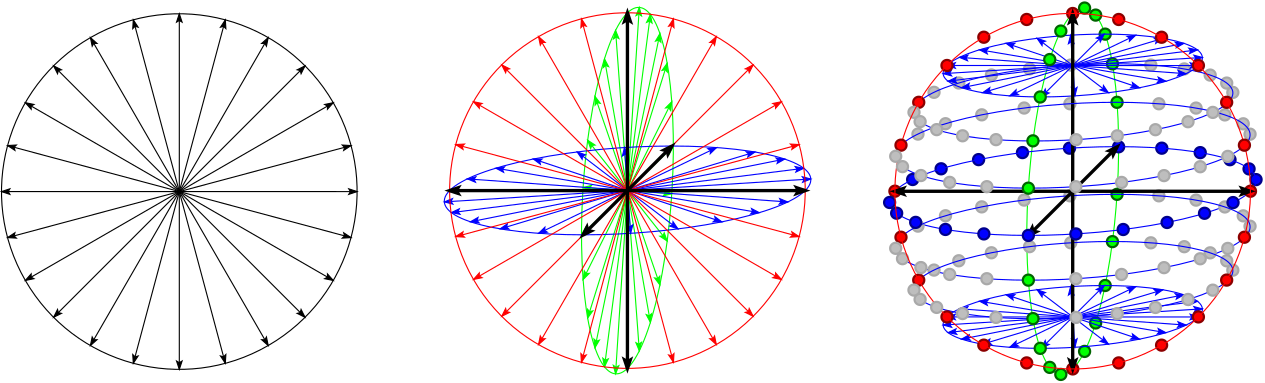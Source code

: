 <?xml version="1.0"?>
<!DOCTYPE ipe SYSTEM "ipe.dtd">
<ipe version="70107" creator="Ipe 7.1.7">
<info created="D:20151019154813" modified="D:20160115150515"/>
<ipestyle name="basic">
<symbol name="arrow/arc(spx)">
<path stroke="sym-stroke" fill="sym-stroke" pen="sym-pen">
0 0 m
-1 0.333 l
-1 -0.333 l
h
</path>
</symbol>
<symbol name="arrow/farc(spx)">
<path stroke="sym-stroke" fill="white" pen="sym-pen">
0 0 m
-1 0.333 l
-1 -0.333 l
h
</path>
</symbol>
<symbol name="arrow/ptarc(spx)">
<path stroke="sym-stroke" fill="sym-stroke" pen="sym-pen">
0 0 m
-1 0.333 l
-0.8 0 l
-1 -0.333 l
h
</path>
</symbol>
<symbol name="arrow/fptarc(spx)">
<path stroke="sym-stroke" fill="white" pen="sym-pen">
0 0 m
-1 0.333 l
-0.8 0 l
-1 -0.333 l
h
</path>
</symbol>
<symbol name="mark/circle(sx)" transformations="translations">
<path fill="sym-stroke">
0.6 0 0 0.6 0 0 e
0.4 0 0 0.4 0 0 e
</path>
</symbol>
<symbol name="mark/disk(sx)" transformations="translations">
<path fill="sym-stroke">
0.6 0 0 0.6 0 0 e
</path>
</symbol>
<symbol name="mark/fdisk(sfx)" transformations="translations">
<group>
<path fill="sym-fill">
0.5 0 0 0.5 0 0 e
</path>
<path fill="sym-stroke" fillrule="eofill">
0.6 0 0 0.6 0 0 e
0.4 0 0 0.4 0 0 e
</path>
</group>
</symbol>
<symbol name="mark/box(sx)" transformations="translations">
<path fill="sym-stroke" fillrule="eofill">
-0.6 -0.6 m
0.6 -0.6 l
0.6 0.6 l
-0.6 0.6 l
h
-0.4 -0.4 m
0.4 -0.4 l
0.4 0.4 l
-0.4 0.4 l
h
</path>
</symbol>
<symbol name="mark/square(sx)" transformations="translations">
<path fill="sym-stroke">
-0.6 -0.6 m
0.6 -0.6 l
0.6 0.6 l
-0.6 0.6 l
h
</path>
</symbol>
<symbol name="mark/fsquare(sfx)" transformations="translations">
<group>
<path fill="sym-fill">
-0.5 -0.5 m
0.5 -0.5 l
0.5 0.5 l
-0.5 0.5 l
h
</path>
<path fill="sym-stroke" fillrule="eofill">
-0.6 -0.6 m
0.6 -0.6 l
0.6 0.6 l
-0.6 0.6 l
h
-0.4 -0.4 m
0.4 -0.4 l
0.4 0.4 l
-0.4 0.4 l
h
</path>
</group>
</symbol>
<symbol name="mark/cross(sx)" transformations="translations">
<group>
<path fill="sym-stroke">
-0.43 -0.57 m
0.57 0.43 l
0.43 0.57 l
-0.57 -0.43 l
h
</path>
<path fill="sym-stroke">
-0.43 0.57 m
0.57 -0.43 l
0.43 -0.57 l
-0.57 0.43 l
h
</path>
</group>
</symbol>
<symbol name="arrow/fnormal(spx)">
<path stroke="sym-stroke" fill="white" pen="sym-pen">
0 0 m
-1 0.333 l
-1 -0.333 l
h
</path>
</symbol>
<symbol name="arrow/pointed(spx)">
<path stroke="sym-stroke" fill="sym-stroke" pen="sym-pen">
0 0 m
-1 0.333 l
-0.8 0 l
-1 -0.333 l
h
</path>
</symbol>
<symbol name="arrow/fpointed(spx)">
<path stroke="sym-stroke" fill="white" pen="sym-pen">
0 0 m
-1 0.333 l
-0.8 0 l
-1 -0.333 l
h
</path>
</symbol>
<symbol name="arrow/linear(spx)">
<path stroke="sym-stroke" pen="sym-pen">
-1 0.333 m
0 0 l
-1 -0.333 l
</path>
</symbol>
<symbol name="arrow/fdouble(spx)">
<path stroke="sym-stroke" fill="white" pen="sym-pen">
0 0 m
-1 0.333 l
-1 -0.333 l
h
-1 0 m
-2 0.333 l
-2 -0.333 l
h
</path>
</symbol>
<symbol name="arrow/double(spx)">
<path stroke="sym-stroke" fill="sym-stroke" pen="sym-pen">
0 0 m
-1 0.333 l
-1 -0.333 l
h
-1 0 m
-2 0.333 l
-2 -0.333 l
h
</path>
</symbol>
<pen name="heavier" value="0.8"/>
<pen name="fat" value="1.2"/>
<pen name="ultrafat" value="2"/>
<symbolsize name="large" value="5"/>
<symbolsize name="small" value="2"/>
<symbolsize name="tiny" value="1.1"/>
<arrowsize name="large" value="10"/>
<arrowsize name="small" value="5"/>
<arrowsize name="tiny" value="3"/>
<color name="red" value="1 0 0"/>
<color name="green" value="0 1 0"/>
<color name="blue" value="0 0 1"/>
<color name="yellow" value="1 1 0"/>
<color name="orange" value="1 0.647 0"/>
<color name="gold" value="1 0.843 0"/>
<color name="purple" value="0.627 0.125 0.941"/>
<color name="gray" value="0.745"/>
<color name="brown" value="0.647 0.165 0.165"/>
<color name="navy" value="0 0 0.502"/>
<color name="pink" value="1 0.753 0.796"/>
<color name="seagreen" value="0.18 0.545 0.341"/>
<color name="turquoise" value="0.251 0.878 0.816"/>
<color name="violet" value="0.933 0.51 0.933"/>
<color name="darkblue" value="0 0 0.545"/>
<color name="darkcyan" value="0 0.545 0.545"/>
<color name="darkgray" value="0.663"/>
<color name="darkgreen" value="0 0.392 0"/>
<color name="darkmagenta" value="0.545 0 0.545"/>
<color name="darkorange" value="1 0.549 0"/>
<color name="darkred" value="0.545 0 0"/>
<color name="lightblue" value="0.678 0.847 0.902"/>
<color name="lightcyan" value="0.878 1 1"/>
<color name="lightgray" value="0.827"/>
<color name="lightgreen" value="0.565 0.933 0.565"/>
<color name="lightyellow" value="1 1 0.878"/>
<dashstyle name="dashed" value="[4] 0"/>
<dashstyle name="dotted" value="[1 3] 0"/>
<dashstyle name="dash dotted" value="[4 2 1 2] 0"/>
<dashstyle name="dash dot dotted" value="[4 2 1 2 1 2] 0"/>
<textsize name="large" value="\large"/>
<textsize name="Large" value="\Large"/>
<textsize name="LARGE" value="\LARGE"/>
<textsize name="huge" value="\huge"/>
<textsize name="Huge" value="\Huge"/>
<textsize name="small" value="\small"/>
<textsize name="footnote" value="\footnotesize"/>
<textsize name="tiny" value="\tiny"/>
<textstyle name="center" begin="\begin{center}" end="\end{center}"/>
<textstyle name="itemize" begin="\begin{itemize}" end="\end{itemize}"/>
<textstyle name="item" begin="\begin{itemize}\item{}" end="\end{itemize}"/>
<gridsize name="4 pts" value="4"/>
<gridsize name="8 pts (~3 mm)" value="8"/>
<gridsize name="16 pts (~6 mm)" value="16"/>
<gridsize name="32 pts (~12 mm)" value="32"/>
<gridsize name="10 pts (~3.5 mm)" value="10"/>
<gridsize name="20 pts (~7 mm)" value="20"/>
<gridsize name="14 pts (~5 mm)" value="14"/>
<gridsize name="28 pts (~10 mm)" value="28"/>
<gridsize name="56 pts (~20 mm)" value="56"/>
<anglesize name="90 deg" value="90"/>
<anglesize name="60 deg" value="60"/>
<anglesize name="45 deg" value="45"/>
<anglesize name="30 deg" value="30"/>
<anglesize name="22.5 deg" value="22.5"/>
<tiling name="falling" angle="-60" step="4" width="1"/>
<tiling name="rising" angle="30" step="4" width="1"/>
</ipestyle>
<page>
<layer name="alpha"/>
<view layers="alpha" active="alpha"/>
<group layer="alpha" matrix="1 0 0 1 -159.989 224.006">
<path matrix="1 0 0 1 0 16" stroke="black" join="0" arrow="pointed/tiny">
256 495.997 m
224.001 440.574 l
</path>
<path matrix="1 0 0 1 0 16" stroke="black" join="0" arrow="pointed/tiny">
256 496 m
210.746 450.744 l
</path>
<path matrix="1 0 0 1 0 16" stroke="black" join="0" arrow="pointed/tiny">
256 495.997 m
192 496 l
</path>
<path matrix="1 0 0 1 0 16" stroke="black" join="0" arrow="pointed/tiny">
256 496 m
256 560 l
</path>
<path matrix="0.707107 0.707107 -0.707107 0.707107 425.706 -19.7443" stroke="black" join="0" arrow="pointed/tiny">
256 496 m
210.746 450.744 l
</path>
<path matrix="0.707107 0.707107 -0.707107 0.707107 425.706 -19.7443" stroke="black" join="0" arrow="pointed/tiny">
256 496 m
256 560 l
</path>
<path matrix="0.707107 0.707107 -0.707107 0.707107 425.706 -19.7443" stroke="black" join="0" arrow="pointed/tiny">
256 496 m
320 496 l
</path>
<path matrix="0.25891 0.965901 -0.965901 0.25891 668.806 136.31" stroke="black" join="0" arrow="pointed/tiny">
256 495.997 m
224.001 440.574 l
</path>
<path matrix="0.25891 0.965901 -0.965901 0.25891 668.806 136.31" stroke="black" join="0" arrow="pointed/tiny">
255.997 495.997 m
256 432 l
</path>
<path matrix="0.25891 0.965901 -0.965901 0.25891 668.806 136.31" stroke="black" join="0" arrow="pointed/tiny">
256 496 m
256 560 l
</path>
<path matrix="0.25891 0.965901 -0.965901 0.25891 668.806 136.31" stroke="black" join="0" arrow="pointed/tiny">
256 496 m
320 496 l
</path>
<path matrix="-0.499918 0.866073 -0.866073 -0.499918 813.551 538.245" stroke="black" join="0">
64 0 0 64 256 496 e
</path>
<path matrix="-0.499918 0.866073 -0.866073 -0.499918 813.551 538.245" stroke="black" join="0" arrow="pointed/tiny">
256 495.997 m
224.001 440.574 l
</path>
<path matrix="-0.499918 0.866073 -0.866073 -0.499918 813.551 538.245" stroke="black" join="0" arrow="pointed/tiny">
255.997 495.997 m
256 432 l
</path>
<path matrix="-0.499918 0.866073 -0.866073 -0.499918 813.551 538.245" stroke="black" join="0" arrow="pointed/tiny">
256 496 m
256 560 l
</path>
<path matrix="-0.499918 0.866073 -0.866073 -0.499918 813.551 538.245" stroke="black" join="0" arrow="pointed/tiny">
256 496 m
320 496 l
</path>
<path matrix="0.965925 0.258823 -0.258823 0.965925 137.099 -33.3574" stroke="black" join="0" arrow="pointed/tiny">
256 495.997 m
224.001 440.574 l
</path>
<path matrix="0.965925 0.258823 -0.258823 0.965925 137.099 -33.3574" stroke="black" join="0" arrow="pointed/tiny">
256 495.997 m
192 496 l
</path>
<path matrix="0.965925 0.258823 -0.258823 0.965925 137.099 -33.3574" stroke="black" join="0" arrow="pointed/tiny">
255.997 495.997 m
256 432 l
</path>
<path matrix="0.965925 0.258823 -0.258823 0.965925 137.099 -33.3574" stroke="black" join="0" arrow="pointed/tiny">
256 496 m
256 560 l
</path>
<path matrix="0.965925 0.258823 -0.258823 0.965925 137.099 -33.3574" stroke="black" join="0" arrow="pointed/tiny">
256 496 m
320 496 l
</path>
<path matrix="0.499997 0.866028 -0.866028 0.499997 557.551 42.2987" stroke="black" join="0" arrow="pointed/tiny">
256 495.997 m
224.001 440.574 l
</path>
<path matrix="0.499997 0.866028 -0.866028 0.499997 557.551 42.2987" stroke="black" join="0" arrow="pointed/tiny">
255.997 495.997 m
256 432 l
</path>
<path matrix="0.499997 0.866028 -0.866028 0.499997 557.551 42.2987" stroke="black" join="0" arrow="pointed/tiny">
256 496 m
256 560 l
</path>
<path matrix="0.499997 0.866028 -0.866028 0.499997 557.551 42.2987" stroke="black" join="0" arrow="pointed/tiny">
256 496 m
320 496 l
</path>
</group>
<group matrix="1 0 0 1 145.336 400.361">
<group matrix="0.249429 -0.0172567 0.0668383 1.0304 13.9248 -187.162">
<path matrix="1 0 0 1 0 16" stroke="green" join="0" arrow="pointed/tiny">
256 495.997 m
224.001 440.574 l
</path>
<path matrix="1 0 0 1 0 16" stroke="green" join="0" arrow="pointed/tiny">
256 496 m
210.746 450.744 l
</path>
<path matrix="1 0 0 1 0 16" stroke="green" join="0" arrow="pointed/tiny">
256 495.997 m
192 496 l
</path>
<path matrix="1 0 0 1 0 16" stroke="green" join="0" arrow="pointed/tiny">
256 496 m
256 560 l
</path>
<path matrix="0.707107 0.707107 -0.707107 0.707107 425.706 -19.7443" stroke="green" join="0" arrow="pointed/tiny">
256 496 m
210.746 450.744 l
</path>
<path matrix="0.707107 0.707107 -0.707107 0.707107 425.706 -19.7443" stroke="green" join="0" arrow="pointed/tiny">
256 496 m
256 560 l
</path>
<path matrix="0.707107 0.707107 -0.707107 0.707107 425.706 -19.7443" stroke="green" join="0" arrow="pointed/tiny">
256 496 m
320 496 l
</path>
<path matrix="0.25891 0.965901 -0.965901 0.25891 668.806 136.31" stroke="green" join="0" arrow="pointed/tiny">
256 495.997 m
224.001 440.574 l
</path>
<path matrix="0.25891 0.965901 -0.965901 0.25891 668.806 136.31" stroke="green" join="0" arrow="pointed/tiny">
255.997 495.997 m
256 432 l
</path>
<path matrix="0.25891 0.965901 -0.965901 0.25891 668.806 136.31" stroke="green" join="0" arrow="pointed/tiny">
256 496 m
256 560 l
</path>
<path matrix="0.25891 0.965901 -0.965901 0.25891 668.806 136.31" stroke="green" join="0" arrow="pointed/tiny">
256 496 m
320 496 l
</path>
<path matrix="-0.499918 0.866073 -0.866073 -0.499918 813.551 538.245" stroke="green" join="0">
64 0 0 64 256 496 e
</path>
<path matrix="-0.499918 0.866073 -0.866073 -0.499918 813.551 538.245" stroke="green" join="0" arrow="pointed/tiny">
256 495.997 m
224.001 440.574 l
</path>
<path matrix="-0.499918 0.866073 -0.866073 -0.499918 813.551 538.245" stroke="green" join="0" arrow="pointed/tiny">
255.997 495.997 m
256 432 l
</path>
<path matrix="-0.499918 0.866073 -0.866073 -0.499918 813.551 538.245" stroke="green" join="0" arrow="pointed/tiny">
256 496 m
256 560 l
</path>
<path matrix="-0.499918 0.866073 -0.866073 -0.499918 813.551 538.245" stroke="green" join="0" arrow="pointed/tiny">
256 496 m
320 496 l
</path>
<path matrix="0.965925 0.258823 -0.258823 0.965925 137.099 -33.3574" stroke="green" join="0" arrow="pointed/tiny">
256 495.997 m
224.001 440.574 l
</path>
<path matrix="0.965925 0.258823 -0.258823 0.965925 137.099 -33.3574" stroke="green" join="0" arrow="pointed/tiny">
256 495.997 m
192 496 l
</path>
<path matrix="0.965925 0.258823 -0.258823 0.965925 137.099 -33.3574" stroke="green" join="0" arrow="pointed/tiny">
255.997 495.997 m
256 432 l
</path>
<path matrix="0.965925 0.258823 -0.258823 0.965925 137.099 -33.3574" stroke="green" join="0" arrow="pointed/tiny">
256 496 m
256 560 l
</path>
<path matrix="0.965925 0.258823 -0.258823 0.965925 137.099 -33.3574" stroke="green" join="0" arrow="pointed/tiny">
256 496 m
320 496 l
</path>
<path matrix="0.499997 0.866028 -0.866028 0.499997 557.551 42.2987" stroke="green" join="0" arrow="pointed/tiny">
256 495.997 m
224.001 440.574 l
</path>
<path matrix="0.499997 0.866028 -0.866028 0.499997 557.551 42.2987" stroke="green" join="0" arrow="pointed/tiny">
255.997 495.997 m
256 432 l
</path>
<path matrix="0.499997 0.866028 -0.866028 0.499997 557.551 42.2987" stroke="green" join="0" arrow="pointed/tiny">
256 496 m
256 560 l
</path>
<path matrix="0.499997 0.866028 -0.866028 0.499997 557.551 42.2987" stroke="green" join="0" arrow="pointed/tiny">
256 496 m
320 496 l
</path>
</group>
<group matrix="1.03058 0.064331 -0.0171764 0.241243 -142.984 196.072">
<path matrix="1 0 0 1 0 16" stroke="blue" join="0" arrow="pointed/tiny">
256 495.997 m
224.001 440.574 l
</path>
<path matrix="1 0 0 1 0 16" stroke="blue" join="0" arrow="pointed/tiny">
256 496 m
210.746 450.744 l
</path>
<path matrix="1 0 0 1 0 16" stroke="blue" join="0" arrow="pointed/tiny">
256 495.997 m
192 496 l
</path>
<path matrix="1 0 0 1 0 16" stroke="blue" join="0" arrow="pointed/tiny">
256 496 m
256 560 l
</path>
<path matrix="0.707107 0.707107 -0.707107 0.707107 425.706 -19.7443" stroke="blue" join="0" arrow="pointed/tiny">
256 496 m
210.746 450.744 l
</path>
<path matrix="0.707107 0.707107 -0.707107 0.707107 425.706 -19.7443" stroke="blue" join="0" arrow="pointed/tiny">
256 496 m
256 560 l
</path>
<path matrix="0.707107 0.707107 -0.707107 0.707107 425.706 -19.7443" stroke="blue" join="0" arrow="pointed/tiny">
256 496 m
320 496 l
</path>
<path matrix="0.25891 0.965901 -0.965901 0.25891 668.806 136.31" stroke="blue" join="0" arrow="pointed/tiny">
256 495.997 m
224.001 440.574 l
</path>
<path matrix="0.25891 0.965901 -0.965901 0.25891 668.806 136.31" stroke="blue" join="0" arrow="pointed/tiny">
255.997 495.997 m
256 432 l
</path>
<path matrix="0.25891 0.965901 -0.965901 0.25891 668.806 136.31" stroke="blue" join="0" arrow="pointed/tiny">
256 496 m
256 560 l
</path>
<path matrix="0.25891 0.965901 -0.965901 0.25891 668.806 136.31" stroke="blue" join="0" arrow="pointed/tiny">
256 496 m
320 496 l
</path>
<path matrix="-0.499918 0.866073 -0.866073 -0.499918 813.551 538.245" stroke="blue" join="0">
64 0 0 64 256 496 e
</path>
<path matrix="-0.499918 0.866073 -0.866073 -0.499918 813.551 538.245" stroke="blue" join="0" arrow="pointed/tiny">
256 495.997 m
224.001 440.574 l
</path>
<path matrix="-0.499918 0.866073 -0.866073 -0.499918 813.551 538.245" stroke="blue" join="0" arrow="pointed/tiny">
255.997 495.997 m
256 432 l
</path>
<path matrix="-0.499918 0.866073 -0.866073 -0.499918 813.551 538.245" stroke="blue" join="0" arrow="pointed/tiny">
256 496 m
256 560 l
</path>
<path matrix="-0.499918 0.866073 -0.866073 -0.499918 813.551 538.245" stroke="blue" join="0" arrow="pointed/tiny">
256 496 m
320 496 l
</path>
<path matrix="0.965925 0.258823 -0.258823 0.965925 137.099 -33.3574" stroke="blue" join="0" arrow="pointed/tiny">
256 495.997 m
224.001 440.574 l
</path>
<path matrix="0.965925 0.258823 -0.258823 0.965925 137.099 -33.3574" stroke="blue" join="0" arrow="pointed/tiny">
256 495.997 m
192 496 l
</path>
<path matrix="0.965925 0.258823 -0.258823 0.965925 137.099 -33.3574" stroke="blue" join="0" arrow="pointed/tiny">
255.997 495.997 m
256 432 l
</path>
<path matrix="0.965925 0.258823 -0.258823 0.965925 137.099 -33.3574" stroke="blue" join="0" arrow="pointed/tiny">
256 496 m
256 560 l
</path>
<path matrix="0.965925 0.258823 -0.258823 0.965925 137.099 -33.3574" stroke="blue" join="0" arrow="pointed/tiny">
256 496 m
320 496 l
</path>
<path matrix="0.499997 0.866028 -0.866028 0.499997 557.551 42.2987" stroke="blue" join="0" arrow="pointed/tiny">
256 495.997 m
224.001 440.574 l
</path>
<path matrix="0.499997 0.866028 -0.866028 0.499997 557.551 42.2987" stroke="blue" join="0" arrow="pointed/tiny">
255.997 495.997 m
256 432 l
</path>
<path matrix="0.499997 0.866028 -0.866028 0.499997 557.551 42.2987" stroke="blue" join="0" arrow="pointed/tiny">
256 496 m
256 560 l
</path>
<path matrix="0.499997 0.866028 -0.866028 0.499997 557.551 42.2987" stroke="blue" join="0" arrow="pointed/tiny">
256 496 m
320 496 l
</path>
</group>
<group matrix="1 0 0 1 -144 -176">
<path matrix="1 0 0 1 0 16" stroke="red" join="0" arrow="pointed/tiny">
256 495.997 m
224.001 440.574 l
</path>
<path matrix="1 0 0 1 0 16" stroke="red" join="0" arrow="pointed/tiny">
256 496 m
210.746 450.744 l
</path>
<path matrix="1 0 0 1 0 16" stroke="red" join="0" arrow="pointed/tiny">
256 495.997 m
192 496 l
</path>
<path matrix="1 0 0 1 0 16" stroke="red" join="0" arrow="pointed/tiny">
256 496 m
256 560 l
</path>
<path matrix="0.707107 0.707107 -0.707107 0.707107 425.706 -19.7443" stroke="red" join="0" arrow="pointed/tiny">
256 496 m
210.746 450.744 l
</path>
<path matrix="0.707107 0.707107 -0.707107 0.707107 425.706 -19.7443" stroke="red" join="0" arrow="pointed/tiny">
256 496 m
256 560 l
</path>
<path matrix="0.707107 0.707107 -0.707107 0.707107 425.706 -19.7443" stroke="red" join="0" arrow="pointed/tiny">
256 496 m
320 496 l
</path>
<path matrix="0.25891 0.965901 -0.965901 0.25891 668.806 136.31" stroke="red" join="0" arrow="pointed/tiny">
256 495.997 m
224.001 440.574 l
</path>
<path matrix="0.25891 0.965901 -0.965901 0.25891 668.806 136.31" stroke="red" join="0" arrow="pointed/tiny">
255.997 495.997 m
256 432 l
</path>
<path matrix="0.25891 0.965901 -0.965901 0.25891 668.806 136.31" stroke="red" join="0" arrow="pointed/tiny">
256 496 m
256 560 l
</path>
<path matrix="0.25891 0.965901 -0.965901 0.25891 668.806 136.31" stroke="red" join="0" arrow="pointed/tiny">
256 496 m
320 496 l
</path>
<path matrix="-0.499918 0.866073 -0.866073 -0.499918 813.551 538.245" stroke="red" join="0">
64 0 0 64 256 496 e
</path>
<path matrix="-0.499918 0.866073 -0.866073 -0.499918 813.551 538.245" stroke="red" join="0" arrow="pointed/tiny">
256 495.997 m
224.001 440.574 l
</path>
<path matrix="-0.499918 0.866073 -0.866073 -0.499918 813.551 538.245" stroke="red" join="0" arrow="pointed/tiny">
255.997 495.997 m
256 432 l
</path>
<path matrix="-0.499918 0.866073 -0.866073 -0.499918 813.551 538.245" stroke="red" join="0" arrow="pointed/tiny">
256 496 m
256 560 l
</path>
<path matrix="-0.499918 0.866073 -0.866073 -0.499918 813.551 538.245" stroke="red" join="0" arrow="pointed/tiny">
256 496 m
320 496 l
</path>
<path matrix="0.965925 0.258823 -0.258823 0.965925 137.099 -33.3574" stroke="red" join="0" arrow="pointed/tiny">
256 495.997 m
224.001 440.574 l
</path>
<path matrix="0.965925 0.258823 -0.258823 0.965925 137.099 -33.3574" stroke="red" join="0" arrow="pointed/tiny">
256 495.997 m
192 496 l
</path>
<path matrix="0.965925 0.258823 -0.258823 0.965925 137.099 -33.3574" stroke="red" join="0" arrow="pointed/tiny">
255.997 495.997 m
256 432 l
</path>
<path matrix="0.965925 0.258823 -0.258823 0.965925 137.099 -33.3574" stroke="red" join="0" arrow="pointed/tiny">
256 496 m
256 560 l
</path>
<path matrix="0.965925 0.258823 -0.258823 0.965925 137.099 -33.3574" stroke="red" join="0" arrow="pointed/tiny">
256 496 m
320 496 l
</path>
<path matrix="0.499997 0.866028 -0.866028 0.499997 557.551 42.2987" stroke="red" join="0" arrow="pointed/tiny">
256 495.997 m
224.001 440.574 l
</path>
<path matrix="0.499997 0.866028 -0.866028 0.499997 557.551 42.2987" stroke="red" join="0" arrow="pointed/tiny">
255.997 495.997 m
256 432 l
</path>
<path matrix="0.499997 0.866028 -0.866028 0.499997 557.551 42.2987" stroke="red" join="0" arrow="pointed/tiny">
256 496 m
256 560 l
</path>
<path matrix="0.499997 0.866028 -0.866028 0.499997 557.551 42.2987" stroke="red" join="0" arrow="pointed/tiny">
256 496 m
320 496 l
</path>
</group>
</group>
<group matrix="1 0 0 1 145.336 400.361">
<path stroke="black" pen="fat" join="0" arrow="pointed/tiny">
112 336 m
112 272 l
</path>
<path stroke="black" pen="fat" join="0" arrow="pointed/tiny">
112 336 m
48 336 l
</path>
<path stroke="black" pen="fat" join="0" arrow="pointed/tiny">
112 336 m
176 336 l
</path>
<path stroke="black" pen="fat" join="0" arrow="pointed/tiny">
112 336 m
112 400 l
</path>
<path stroke="black" pen="fat" join="0" arrow="pointed/tiny">
112 336 m
128 352 l
</path>
<path stroke="black" pen="fat" join="0" arrow="pointed/tiny">
112 336 m
96 320 l
</path>
</group>
<group matrix="1 0 0 1 204.848 383.367">
<path matrix="-0.0668072 0.901029 -0.249437 -0.50017 353.607 370.183" stroke="green" join="0">
64 0 0 64 256 496 e
</path>
<path matrix="1 0 0 1 25.1637 -39.0127" stroke="darkblue" fill="blue" pen="heavier">
2 0 0 2 130 396 e
</path>
<path matrix="1 0 0 1 35.418 -35.1607" stroke="darkblue" fill="blue" pen="heavier">
2 0 0 2 130 396 e
</path>
<path matrix="1 0 0 1 48.9082 -31.8533" stroke="darkblue" fill="blue" pen="heavier">
2 0 0 2 130 396 e
</path>
<path matrix="1 0 0 1 64.7002 -29.3191" stroke="darkblue" fill="blue" pen="heavier">
2 0 0 2 130 396 e
</path>
<path matrix="1 0 0 1 81.6337 -27.7336" stroke="darkblue" fill="blue" pen="heavier">
2 0 0 2 130 396 e
</path>
<path matrix="1 0 0 1 99.3099 -27.2374" stroke="darkblue" fill="blue" pen="heavier">
2 0 0 2 130 396 e
</path>
<path matrix="1 0 0 1 114.86 -27.7371" stroke="darkblue" fill="blue" pen="heavier">
2 0 0 2 130 396 e
</path>
<path matrix="1 0 0 1 128.695 -29.3381" stroke="darkblue" fill="blue" pen="heavier">
2 0 0 2 130 396 e
</path>
<path matrix="1 0 0 1 139.408 -31.8825" stroke="darkblue" fill="blue" pen="heavier">
2 0 0 2 130 396 e
</path>
<path matrix="1 0 0 1 146.272 -35.2038" stroke="darkblue" fill="blue" pen="heavier">
2 0 0 2 130 396 e
</path>
<path matrix="1 0 0 1 148.79 -39.0509" stroke="darkblue" fill="blue" pen="heavier">
2 0 0 2 130 396 e
</path>
<path matrix="0.250237 0.249673 -0.999885 0.00032285 644.716 288.757" stroke="blue" join="0" arrow="pointed/tiny">
256 496 m
256 560 l
</path>
<path matrix="-0.530082 0.176774 -0.883971 -0.176317 786.984 395.033" stroke="blue" join="0">
64 0 0 64 256 496 e
</path>
<path matrix="1 0 0 1 87.0611 22.7073" stroke="darkgreen" fill="green" pen="heavier">
2 0 0 2 130 396 e
</path>
<path matrix="1 0 0 1 91.0485 20.1725" stroke="darkgreen" fill="green" pen="heavier">
2 0 0 2 130 396 e
</path>
<path matrix="1 0 0 1 94.4699 13.3204" stroke="darkgreen" fill="green" pen="heavier">
2 0 0 2 130 396 e
</path>
<path matrix="1 0 0 1 97.0963 2.61134" stroke="darkgreen" fill="green" pen="heavier">
2 0 0 2 130 396 e
</path>
<path matrix="1 0 0 1 98.7475 -11.2272" stroke="darkgreen" fill="green" pen="heavier">
2 0 0 2 130 396 e
</path>
<path matrix="1 0 0 1 98.7466 -44.3477" stroke="darkgreen" fill="green" pen="heavier">
2 0 0 2 130 396 e
</path>
<path matrix="1 0 0 1 97.0952 -61.3792" stroke="darkgreen" fill="green" pen="heavier">
2 0 0 2 130 396 e
</path>
<path matrix="1 0 0 1 94.4697 -77.1672" stroke="darkgreen" fill="green" pen="heavier">
2 0 0 2 130 396 e
</path>
<path matrix="1 0 0 1 91.0455 -90.6532" stroke="darkgreen" fill="green" pen="heavier">
2 0 0 2 130 396 e
</path>
<path matrix="1 0 0 1 87.0612 -100.9" stroke="darkgreen" fill="green" pen="heavier">
2 0 0 2 130 396 e
</path>
<path matrix="1 0 0 1 146.629 -22.6929" stroke="darkgray" fill="gray" pen="heavier">
2 0 0 2 130 396 e
</path>
<path matrix="1 0 0 1 144.18 -18.9632" stroke="darkgray" fill="gray" pen="heavier">
2 0 0 2 130 396 e
</path>
<path matrix="1 0 0 1 137.555 -15.7611" stroke="darkgray" fill="gray" pen="heavier">
2 0 0 2 130 396 e
</path>
<path matrix="1 0 0 1 127.197 -13.3006" stroke="darkgray" fill="gray" pen="heavier">
2 0 0 2 130 396 e
</path>
<path matrix="1 0 0 1 113.818 -11.7524" stroke="darkgray" fill="gray" pen="heavier">
2 0 0 2 130 396 e
</path>
<path matrix="1 0 0 1 81.7849 -11.743" stroke="darkgray" fill="gray" pen="heavier">
2 0 0 2 130 396 e
</path>
<path matrix="1 0 0 1 65.3126 -13.2822" stroke="darkgray" fill="gray" pen="heavier">
2 0 0 2 130 396 e
</path>
<path matrix="1 0 0 1 50.0417 -15.7328" stroke="darkgray" fill="gray" pen="heavier">
2 0 0 2 130 396 e
</path>
<path matrix="1 0 0 1 36.9964 -18.9311" stroke="darkgray" fill="gray" pen="heavier">
2 0 0 2 130 396 e
</path>
<path matrix="1 0 0 1 27.0804 -22.656" stroke="darkgray" fill="gray" pen="heavier">
2 0 0 2 130 396 e
</path>
<path matrix="1 0 0 1 146.627 -55.8277" stroke="darkgray" fill="gray" pen="heavier">
2 0 0 2 130 396 e
</path>
<path matrix="1 0 0 1 144.178 -52.098" stroke="darkgray" fill="gray" pen="heavier">
2 0 0 2 130 396 e
</path>
<path matrix="1 0 0 1 137.554 -48.8959" stroke="darkgray" fill="gray" pen="heavier">
2 0 0 2 130 396 e
</path>
<path matrix="1 0 0 1 127.195 -46.4354" stroke="darkgray" fill="gray" pen="heavier">
2 0 0 2 130 396 e
</path>
<path matrix="1 0 0 1 113.816 -44.8872" stroke="darkgray" fill="gray" pen="heavier">
2 0 0 2 130 396 e
</path>
<path matrix="1 0 0 1 81.7831 -44.8778" stroke="darkgray" fill="gray" pen="heavier">
2 0 0 2 130 396 e
</path>
<path matrix="1 0 0 1 65.3109 -46.417" stroke="darkgray" fill="gray" pen="heavier">
2 0 0 2 130 396 e
</path>
<path matrix="1 0 0 1 50.0399 -48.8676" stroke="darkgray" fill="gray" pen="heavier">
2 0 0 2 130 396 e
</path>
<path matrix="1 0 0 1 36.9947 -52.0659" stroke="darkgray" fill="gray" pen="heavier">
2 0 0 2 130 396 e
</path>
<path matrix="1 0 0 1 27.0787 -55.7908" stroke="darkgray" fill="gray" pen="heavier">
2 0 0 2 130 396 e
</path>
<path matrix="-0.512594 0.170942 -0.854808 -0.1705 768.055 376.999" stroke="blue" join="0">
64 0 0 64 256 496 e
</path>
<path matrix="1 0 0 1 140.435 -7.65987" stroke="darkgray" fill="gray" pen="heavier">
2 0 0 2 130 396 e
</path>
<path matrix="1 0 0 1 138.232 -4.30372" stroke="darkgray" fill="gray" pen="heavier">
2 0 0 2 130 396 e
</path>
<path matrix="1 0 0 1 132.271 -1.42231" stroke="darkgray" fill="gray" pen="heavier">
2 0 0 2 130 396 e
</path>
<path matrix="1 0 0 1 122.949 0.791707" stroke="darkgray" fill="gray" pen="heavier">
2 0 0 2 130 396 e
</path>
<path matrix="1 0 0 1 110.911 2.18484" stroke="darkgray" fill="gray" pen="heavier">
2 0 0 2 130 396 e
</path>
<path matrix="1 0 0 1 82.086 2.19334" stroke="darkgray" fill="gray" pen="heavier">
2 0 0 2 130 396 e
</path>
<path matrix="1 0 0 1 67.2636 0.80829" stroke="darkgray" fill="gray" pen="heavier">
2 0 0 2 130 396 e
</path>
<path matrix="1 0 0 1 53.5221 -1.39688" stroke="darkgray" fill="gray" pen="heavier">
2 0 0 2 130 396 e
</path>
<path matrix="1 0 0 1 41.7835 -4.27484" stroke="darkgray" fill="gray" pen="heavier">
2 0 0 2 130 396 e
</path>
<path matrix="1 0 0 1 32.8607 -7.62662" stroke="darkgray" fill="gray" pen="heavier">
2 0 0 2 130 396 e
</path>
<path matrix="-0.461253 0.153821 -0.769191 -0.153423 712.641 421.479" stroke="blue" join="0">
64 0 0 64 256 496 e
</path>
<path matrix="1 0 0 1 32.8561 -71.6208" stroke="darkgray" fill="gray" pen="heavier">
2 0 0 2 130 396 e
</path>
<path matrix="1 0 0 1 41.7789 -68.269" stroke="darkgray" fill="gray" pen="heavier">
2 0 0 2 130 396 e
</path>
<path matrix="1 0 0 1 53.5175 -65.391" stroke="darkgray" fill="gray" pen="heavier">
2 0 0 2 130 396 e
</path>
<path matrix="1 0 0 1 67.259 -63.1859" stroke="darkgray" fill="gray" pen="heavier">
2 0 0 2 130 396 e
</path>
<path matrix="1 0 0 1 82.0813 -61.8008" stroke="darkgray" fill="gray" pen="heavier">
2 0 0 2 130 396 e
</path>
<path matrix="1 0 0 1 110.906 -61.8093" stroke="darkgray" fill="gray" pen="heavier">
2 0 0 2 130 396 e
</path>
<path matrix="1 0 0 1 122.945 -63.2025" stroke="darkgray" fill="gray" pen="heavier">
2 0 0 2 130 396 e
</path>
<path matrix="1 0 0 1 132.266 -65.4165" stroke="darkgray" fill="gray" pen="heavier">
2 0 0 2 130 396 e
</path>
<path matrix="1 0 0 1 138.227 -68.2979" stroke="darkgray" fill="gray" pen="heavier">
2 0 0 2 130 396 e
</path>
<path matrix="1 0 0 1 140.431 -71.6541" stroke="darkgray" fill="gray" pen="heavier">
2 0 0 2 130 396 e
</path>
<path matrix="-0.461253 0.153821 -0.769191 -0.153423 712.638 357.484" stroke="blue" join="0">
64 0 0 64 256 496 e
</path>
<group matrix="0.729079 0.0455107 -0.0121514 0.170666 32.3776 298.985">
<path matrix="1 0 0 1 0 16" stroke="blue" join="0" arrow="pointed/tiny">
256 495.997 m
224.001 440.574 l
</path>
<path matrix="1 0 0 1 0 16" stroke="blue" join="0" arrow="pointed/tiny">
256 496 m
210.746 450.744 l
</path>
<path matrix="1 0 0 1 0 16" stroke="blue" join="0" arrow="pointed/tiny">
256 495.997 m
192 496 l
</path>
<path matrix="1 0 0 1 0 16" stroke="blue" join="0" arrow="pointed/tiny">
256 496 m
256 560 l
</path>
<path matrix="0.707107 0.707107 -0.707107 0.707107 425.706 -19.7443" stroke="blue" join="0" arrow="pointed/tiny">
256 496 m
210.746 450.744 l
</path>
<path matrix="0.707107 0.707107 -0.707107 0.707107 425.706 -19.7443" stroke="blue" join="0" arrow="pointed/tiny">
256 496 m
256 560 l
</path>
<path matrix="0.707107 0.707107 -0.707107 0.707107 425.706 -19.7443" stroke="blue" join="0" arrow="pointed/tiny">
256 496 m
320 496 l
</path>
<path matrix="0.25891 0.965901 -0.965901 0.25891 668.806 136.31" stroke="blue" join="0" arrow="pointed/tiny">
256 495.997 m
224.001 440.574 l
</path>
<path matrix="0.25891 0.965901 -0.965901 0.25891 668.806 136.31" stroke="blue" join="0" arrow="pointed/tiny">
255.997 495.997 m
256 432 l
</path>
<path matrix="0.25891 0.965901 -0.965901 0.25891 668.806 136.31" stroke="blue" join="0" arrow="pointed/tiny">
256 496 m
256 560 l
</path>
<path matrix="0.25891 0.965901 -0.965901 0.25891 668.806 136.31" stroke="blue" join="0" arrow="pointed/tiny">
256 496 m
320 496 l
</path>
<path matrix="-0.499918 0.866073 -0.866073 -0.499918 813.551 538.245" stroke="blue" join="0">
64 0 0 64 256 496 e
</path>
<path matrix="-0.499918 0.866073 -0.866073 -0.499918 813.551 538.245" stroke="blue" join="0" arrow="pointed/tiny">
256 495.997 m
224.001 440.574 l
</path>
<path matrix="-0.499918 0.866073 -0.866073 -0.499918 813.551 538.245" stroke="blue" join="0" arrow="pointed/tiny">
255.997 495.997 m
256 432 l
</path>
<path matrix="-0.499918 0.866073 -0.866073 -0.499918 813.551 538.245" stroke="blue" join="0" arrow="pointed/tiny">
256 496 m
256 560 l
</path>
<path matrix="-0.499918 0.866073 -0.866073 -0.499918 813.551 538.245" stroke="blue" join="0" arrow="pointed/tiny">
256 496 m
320 496 l
</path>
<path matrix="0.965925 0.258823 -0.258823 0.965925 137.099 -33.3574" stroke="blue" join="0" arrow="pointed/tiny">
256 495.997 m
224.001 440.574 l
</path>
<path matrix="0.965925 0.258823 -0.258823 0.965925 137.099 -33.3574" stroke="blue" join="0" arrow="pointed/tiny">
256 495.997 m
192 496 l
</path>
<path matrix="0.965925 0.258823 -0.258823 0.965925 137.099 -33.3574" stroke="blue" join="0" arrow="pointed/tiny">
255.997 495.997 m
256 432 l
</path>
<path matrix="0.965925 0.258823 -0.258823 0.965925 137.099 -33.3574" stroke="blue" join="0" arrow="pointed/tiny">
256 496 m
256 560 l
</path>
<path matrix="0.965925 0.258823 -0.258823 0.965925 137.099 -33.3574" stroke="blue" join="0" arrow="pointed/tiny">
256 496 m
320 496 l
</path>
<path matrix="0.499997 0.866028 -0.866028 0.499997 557.551 42.2987" stroke="blue" join="0" arrow="pointed/tiny">
256 495.997 m
224.001 440.574 l
</path>
<path matrix="0.499997 0.866028 -0.866028 0.499997 557.551 42.2987" stroke="blue" join="0" arrow="pointed/tiny">
255.997 495.997 m
256 432 l
</path>
<path matrix="0.499997 0.866028 -0.866028 0.499997 557.551 42.2987" stroke="blue" join="0" arrow="pointed/tiny">
256 496 m
256 560 l
</path>
<path matrix="0.499997 0.866028 -0.866028 0.499997 557.551 42.2987" stroke="blue" join="0" arrow="pointed/tiny">
256 496 m
320 496 l
</path>
</group>
<group matrix="0.729079 0.0455107 -0.0121514 0.170666 32.3782 208.474">
<path matrix="1 0 0 1 0 16" stroke="blue" join="0" arrow="pointed/tiny">
256 495.997 m
224.001 440.574 l
</path>
<path matrix="1 0 0 1 0 16" stroke="blue" join="0" arrow="pointed/tiny">
256 496 m
210.746 450.744 l
</path>
<path matrix="1 0 0 1 0 16" stroke="blue" join="0" arrow="pointed/tiny">
256 495.997 m
192 496 l
</path>
<path matrix="1 0 0 1 0 16" stroke="blue" join="0" arrow="pointed/tiny">
256 496 m
256 560 l
</path>
<path matrix="0.707107 0.707107 -0.707107 0.707107 425.706 -19.7443" stroke="blue" join="0" arrow="pointed/tiny">
256 496 m
210.746 450.744 l
</path>
<path matrix="0.707107 0.707107 -0.707107 0.707107 425.706 -19.7443" stroke="blue" join="0" arrow="pointed/tiny">
256 496 m
256 560 l
</path>
<path matrix="0.707107 0.707107 -0.707107 0.707107 425.706 -19.7443" stroke="blue" join="0" arrow="pointed/tiny">
256 496 m
320 496 l
</path>
<path matrix="0.25891 0.965901 -0.965901 0.25891 668.806 136.31" stroke="blue" join="0" arrow="pointed/tiny">
256 495.997 m
224.001 440.574 l
</path>
<path matrix="0.25891 0.965901 -0.965901 0.25891 668.806 136.31" stroke="blue" join="0" arrow="pointed/tiny">
255.997 495.997 m
256 432 l
</path>
<path matrix="0.25891 0.965901 -0.965901 0.25891 668.806 136.31" stroke="blue" join="0" arrow="pointed/tiny">
256 496 m
256 560 l
</path>
<path matrix="0.25891 0.965901 -0.965901 0.25891 668.806 136.31" stroke="blue" join="0" arrow="pointed/tiny">
256 496 m
320 496 l
</path>
<path matrix="-0.499918 0.866073 -0.866073 -0.499918 813.551 538.245" stroke="blue" join="0">
64 0 0 64 256 496 e
</path>
<path matrix="-0.499918 0.866073 -0.866073 -0.499918 813.551 538.245" stroke="blue" join="0" arrow="pointed/tiny">
256 495.997 m
224.001 440.574 l
</path>
<path matrix="-0.499918 0.866073 -0.866073 -0.499918 813.551 538.245" stroke="blue" join="0" arrow="pointed/tiny">
255.997 495.997 m
256 432 l
</path>
<path matrix="-0.499918 0.866073 -0.866073 -0.499918 813.551 538.245" stroke="blue" join="0" arrow="pointed/tiny">
256 496 m
256 560 l
</path>
<path matrix="-0.499918 0.866073 -0.866073 -0.499918 813.551 538.245" stroke="blue" join="0" arrow="pointed/tiny">
256 496 m
320 496 l
</path>
<path matrix="0.965925 0.258823 -0.258823 0.965925 137.099 -33.3574" stroke="blue" join="0" arrow="pointed/tiny">
256 495.997 m
224.001 440.574 l
</path>
<path matrix="0.965925 0.258823 -0.258823 0.965925 137.099 -33.3574" stroke="blue" join="0" arrow="pointed/tiny">
256 495.997 m
192 496 l
</path>
<path matrix="0.965925 0.258823 -0.258823 0.965925 137.099 -33.3574" stroke="blue" join="0" arrow="pointed/tiny">
255.997 495.997 m
256 432 l
</path>
<path matrix="0.965925 0.258823 -0.258823 0.965925 137.099 -33.3574" stroke="blue" join="0" arrow="pointed/tiny">
256 496 m
256 560 l
</path>
<path matrix="0.965925 0.258823 -0.258823 0.965925 137.099 -33.3574" stroke="blue" join="0" arrow="pointed/tiny">
256 496 m
320 496 l
</path>
<path matrix="0.499997 0.866028 -0.866028 0.499997 557.551 42.2987" stroke="blue" join="0" arrow="pointed/tiny">
256 495.997 m
224.001 440.574 l
</path>
<path matrix="0.499997 0.866028 -0.866028 0.499997 557.551 42.2987" stroke="blue" join="0" arrow="pointed/tiny">
255.997 495.997 m
256 432 l
</path>
<path matrix="0.499997 0.866028 -0.866028 0.499997 557.551 42.2987" stroke="blue" join="0" arrow="pointed/tiny">
256 496 m
256 560 l
</path>
<path matrix="0.499997 0.866028 -0.866028 0.499997 557.551 42.2987" stroke="blue" join="0" arrow="pointed/tiny">
256 496 m
320 496 l
</path>
</group>
<path matrix="1 0 0 1 18.7835 -43.2241" stroke="darkred" fill="red" pen="heavier">
2 0 0 2 130 396 e
</path>
<path matrix="1 0 0 1 146.783 -43.2285" stroke="darkred" fill="red" pen="heavier">
2 0 0 2 130 396 e
</path>
<path matrix="1 0 0 1 27.3582 -11.2232" stroke="darkred" fill="red" pen="heavier">
2 0 0 2 130 396 e
</path>
<path matrix="1 0 0 1 37.5291 2.03166" stroke="darkred" fill="red" pen="heavier">
2 0 0 2 130 396 e
</path>
<path matrix="1 0 0 1 50.7887 12.2057" stroke="darkred" fill="red" pen="heavier">
2 0 0 2 130 396 e
</path>
<path matrix="1 0 0 1 66.2185 18.5959" stroke="darkred" fill="red" pen="heavier">
2 0 0 2 130 396 e
</path>
<path matrix="1 0 0 1 99.3539 18.5943" stroke="darkred" fill="red" pen="heavier">
2 0 0 2 130 396 e
</path>
<path matrix="1 0 0 1 114.784 12.2025" stroke="darkred" fill="red" pen="heavier">
2 0 0 2 130 396 e
</path>
<path matrix="1 0 0 1 128.039 2.03148" stroke="darkred" fill="red" pen="heavier">
2 0 0 2 130 396 e
</path>
<path matrix="1 0 0 1 138.212 -11.2282" stroke="darkred" fill="red" pen="heavier">
2 0 0 2 130 396 e
</path>
<path matrix="1 0 0 1 144.601 -59.7935" stroke="darkred" fill="red" pen="heavier">
2 0 0 2 130 396 e
</path>
<path matrix="1 0 0 1 138.21 -75.2228" stroke="darkred" fill="red" pen="heavier">
2 0 0 2 130 396 e
</path>
<path matrix="1 0 0 1 128.035 -88.4816" stroke="darkred" fill="red" pen="heavier">
2 0 0 2 130 396 e
</path>
<path matrix="1 0 0 1 114.785 -98.6478" stroke="darkred" fill="red" pen="heavier">
2 0 0 2 130 396 e
</path>
<path matrix="1 0 0 1 99.3479 -105.042" stroke="darkred" fill="red" pen="heavier">
2 0 0 2 130 396 e
</path>
<path matrix="1 0 0 1 82.8003 -107.206" stroke="darkred" fill="red" pen="heavier">
2 0 0 2 130 396 e
</path>
<path matrix="1 0 0 1 66.2201 -105.043" stroke="darkred" fill="red" pen="heavier">
2 0 0 2 130 396 e
</path>
<path matrix="1 0 0 1 50.7846 -98.6494" stroke="darkred" fill="red" pen="heavier">
2 0 0 2 130 396 e
</path>
<path matrix="1 0 0 1 37.5296 -88.4794" stroke="darkred" fill="red" pen="heavier">
2 0 0 2 130 396 e
</path>
<path matrix="1 0 0 1 27.3547 -75.2177" stroke="darkred" fill="red" pen="heavier">
2 0 0 2 130 396 e
</path>
<path matrix="1 0 0 1 20.9643 -59.7879" stroke="darkred" fill="red" pen="heavier">
2 0 0 2 130 396 e
</path>
<path matrix="1 0 0 1 82.7835 20.7462" stroke="darkred" fill="red" pen="heavier">
2 0 0 2 130 396 e
</path>
<group matrix="1 0 0 1 100.783 16.7466">
<path stroke="black" pen="fat" join="0" arrow="pointed/tiny">
112 336 m
112 272 l
</path>
<path stroke="black" pen="fat" join="0" arrow="pointed/tiny">
112 336 m
48 336 l
</path>
<path stroke="black" pen="fat" join="0" arrow="pointed/tiny">
112 336 m
176 336 l
</path>
<path stroke="black" pen="fat" join="0" arrow="pointed/tiny">
112 336 m
112 400 l
</path>
<path stroke="black" pen="fat" join="0" arrow="pointed/tiny">
112 336 m
128 352 l
</path>
<path stroke="black" pen="fat" join="0" arrow="pointed/tiny">
112 336 m
96 320 l
</path>
</group>
<path matrix="1 0 0 1 78.5079 14.4277" stroke="darkgreen" fill="green" pen="heavier">
2 0 0 2 130 396 e
</path>
<path matrix="1 0 0 1 74.5205 4.17324" stroke="darkgreen" fill="green" pen="heavier">
2 0 0 2 130 396 e
</path>
<path matrix="1 0 0 1 71.0977 -9.30902" stroke="darkgreen" fill="green" pen="heavier">
2 0 0 2 130 396 e
</path>
<path matrix="1 0 0 1 68.472 -25.0977" stroke="darkgreen" fill="green" pen="heavier">
2 0 0 2 130 396 e
</path>
<path matrix="1 0 0 1 66.8195 -75.249" stroke="darkgreen" fill="green" pen="heavier">
2 0 0 2 130 396 e
</path>
<path matrix="1 0 0 1 68.4711 -89.0893" stroke="darkgreen" fill="green" pen="heavier">
2 0 0 2 130 396 e
</path>
<path matrix="1 0 0 1 71.0975 -99.7972" stroke="darkgreen" fill="green" pen="heavier">
2 0 0 2 130 396 e
</path>
<path matrix="1 0 0 1 74.5203 -106.651" stroke="darkgreen" fill="green" pen="heavier">
2 0 0 2 130 396 e
</path>
<path matrix="1 0 0 1 78.5063 -109.184" stroke="darkgreen" fill="green" pen="heavier">
2 0 0 2 130 396 e
</path>
<path matrix="-0.512594 0.170942 -0.854808 -0.1705 768.056 410.134" stroke="blue" join="0">
64 0 0 64 256 496 e
</path>
<path matrix="1 0 0 1 25.6491 -14.8237" stroke="darkgray" fill="gray" pen="heavier">
2 0 0 2 130 396 e
</path>
<path matrix="1 0 0 1 27.852 -18.1789" stroke="darkgray" fill="gray" pen="heavier">
2 0 0 2 130 396 e
</path>
<path matrix="1 0 0 1 33.8136 -21.0602" stroke="darkgray" fill="gray" pen="heavier">
2 0 0 2 130 396 e
</path>
<path matrix="1 0 0 1 43.1363 -23.2745" stroke="darkgray" fill="gray" pen="heavier">
2 0 0 2 130 396 e
</path>
<path matrix="1 0 0 1 55.1749 -24.6673" stroke="darkgray" fill="gray" pen="heavier">
2 0 0 2 130 396 e
</path>
<path matrix="1 0 0 1 84.0006 -24.6762" stroke="darkgray" fill="gray" pen="heavier">
2 0 0 2 130 396 e
</path>
<path matrix="1 0 0 1 98.8207 -23.2912" stroke="darkgray" fill="gray" pen="heavier">
2 0 0 2 130 396 e
</path>
<path matrix="1 0 0 1 112.569 -21.0847" stroke="darkgray" fill="gray" pen="heavier">
2 0 0 2 130 396 e
</path>
<path matrix="1 0 0 1 124.298 -18.2089" stroke="darkgray" fill="gray" pen="heavier">
2 0 0 2 130 396 e
</path>
<path matrix="1 0 0 1 133.225 -14.8561" stroke="darkgray" fill="gray" pen="heavier">
2 0 0 2 130 396 e
</path>
<path matrix="1 0 0 1 83.9349 -58.6062" stroke="darkblue" fill="blue" pen="heavier">
2 0 0 2 130 396 e
</path>
<path matrix="1 0 0 1 50.8082 -58.5966" stroke="darkblue" fill="blue" pen="heavier">
2 0 0 2 130 396 e
</path>
<path matrix="1 0 0 1 36.9732 -56.9958" stroke="darkblue" fill="blue" pen="heavier">
2 0 0 2 130 396 e
</path>
<path matrix="1 0 0 1 26.2593 -54.4511" stroke="darkblue" fill="blue" pen="heavier">
2 0 0 2 130 396 e
</path>
<path matrix="1 0 0 1 19.4082 -51.1399" stroke="darkblue" fill="blue" pen="heavier">
2 0 0 2 130 396 e
</path>
<path matrix="1 0 0 1 16.8766 -47.2841" stroke="darkblue" fill="blue" pen="heavier">
2 0 0 2 130 396 e
</path>
<path matrix="1 0 0 1 130.246 -51.1741" stroke="darkblue" fill="blue" pen="heavier">
2 0 0 2 130 396 e
</path>
<path matrix="1 0 0 1 116.766 -54.479" stroke="darkblue" fill="blue" pen="heavier">
2 0 0 2 130 396 e
</path>
<path matrix="1 0 0 1 100.966 -57.0147" stroke="darkblue" fill="blue" pen="heavier">
2 0 0 2 130 396 e
</path>
<path matrix="1 0 0 1 66.8255 -59.1459" stroke="darkblue" fill="blue" pen="heavier">
2 0 0 2 130 396 e
</path>
<path matrix="1 0 0 1 140.504 -47.3209" stroke="darkblue" fill="blue" pen="heavier">
2 0 0 2 130 396 e
</path>
<path matrix="1 0 0 1 19.065 -63.7893" stroke="darkgray" fill="gray" pen="heavier">
2 0 0 2 130 396 e
</path>
<path matrix="1 0 0 1 21.513 -67.5179" stroke="darkgray" fill="gray" pen="heavier">
2 0 0 2 130 396 e
</path>
<path matrix="1 0 0 1 28.1382 -70.7199" stroke="darkgray" fill="gray" pen="heavier">
2 0 0 2 130 396 e
</path>
<path matrix="1 0 0 1 38.4986 -73.1807" stroke="darkgray" fill="gray" pen="heavier">
2 0 0 2 130 396 e
</path>
<path matrix="1 0 0 1 51.8772 -74.7286" stroke="darkgray" fill="gray" pen="heavier">
2 0 0 2 130 396 e
</path>
<path matrix="1 0 0 1 83.9109 -74.738" stroke="darkgray" fill="gray" pen="heavier">
2 0 0 2 130 396 e
</path>
<path matrix="1 0 0 1 100.381 -73.1989" stroke="darkgray" fill="gray" pen="heavier">
2 0 0 2 130 396 e
</path>
<path matrix="1 0 0 1 115.659 -70.7468" stroke="darkgray" fill="gray" pen="heavier">
2 0 0 2 130 396 e
</path>
<path matrix="1 0 0 1 128.694 -67.551" stroke="darkgray" fill="gray" pen="heavier">
2 0 0 2 130 396 e
</path>
<path matrix="1 0 0 1 138.614 -63.8249" stroke="darkgray" fill="gray" pen="heavier">
2 0 0 2 130 396 e
</path>
<path matrix="-0.499918 0.866073 -0.866073 -0.499918 770.335 379.021" stroke="red" join="0">
64 0 0 64 256 496 e
</path>
<path matrix="1 0 0 1 25.645 -78.8182" stroke="darkgray" fill="gray" pen="heavier">
2 0 0 2 130 396 e
</path>
<path matrix="1 0 0 1 133.22 -78.8503" stroke="darkgray" fill="gray" pen="heavier">
2 0 0 2 130 396 e
</path>
<path matrix="1 0 0 1 124.294 -82.2031" stroke="darkgray" fill="gray" pen="heavier">
2 0 0 2 130 396 e
</path>
<path matrix="1 0 0 1 112.564 -85.0789" stroke="darkgray" fill="gray" pen="heavier">
2 0 0 2 130 396 e
</path>
<path matrix="1 0 0 1 98.8161 -87.2854" stroke="darkgray" fill="gray" pen="heavier">
2 0 0 2 130 396 e
</path>
<path matrix="1 0 0 1 83.996 -88.6704" stroke="darkgray" fill="gray" pen="heavier">
2 0 0 2 130 396 e
</path>
<path matrix="1 0 0 1 55.1707 -88.6618" stroke="darkgray" fill="gray" pen="heavier">
2 0 0 2 130 396 e
</path>
<path matrix="1 0 0 1 43.1321 -87.269" stroke="darkgray" fill="gray" pen="heavier">
2 0 0 2 130 396 e
</path>
<path matrix="1 0 0 1 33.8095 -85.0547" stroke="darkgray" fill="gray" pen="heavier">
2 0 0 2 130 396 e
</path>
<path matrix="1 0 0 1 27.8479 -82.1734" stroke="darkgray" fill="gray" pen="heavier">
2 0 0 2 130 396 e
</path>
<path matrix="1 0 0 1 20.966 -26.6531" stroke="darkred" fill="red" pen="heavier">
2 0 0 2 130 396 e
</path>
<path matrix="1 0 0 1 144.602 -26.6586" stroke="darkred" fill="red" pen="heavier">
2 0 0 2 130 396 e
</path>
<path matrix="1 0 0 1 66.8201 -42.134" stroke="darkgreen" fill="green" pen="heavier">
2 0 0 2 130 396 e
</path>
<path matrix="1 0 0 1 19.0664 -30.6541" stroke="darkgray" fill="gray" pen="heavier">
2 0 0 2 130 396 e
</path>
<path matrix="1 0 0 1 21.5148 -34.3832" stroke="darkgray" fill="gray" pen="heavier">
2 0 0 2 130 396 e
</path>
<path matrix="1 0 0 1 28.1399 -37.5851" stroke="darkgray" fill="gray" pen="heavier">
2 0 0 2 130 396 e
</path>
<path matrix="1 0 0 1 38.5003 -40.0459" stroke="darkgray" fill="gray" pen="heavier">
2 0 0 2 130 396 e
</path>
<path matrix="1 0 0 1 51.8789 -41.5938" stroke="darkgray" fill="gray" pen="heavier">
2 0 0 2 130 396 e
</path>
<path matrix="1 0 0 1 83.9126 -41.6033" stroke="darkgray" fill="gray" pen="heavier">
2 0 0 2 130 396 e
</path>
<path matrix="1 0 0 1 100.382 -40.0642" stroke="darkgray" fill="gray" pen="heavier">
2 0 0 2 130 396 e
</path>
<path matrix="1 0 0 1 115.66 -37.6121" stroke="darkgray" fill="gray" pen="heavier">
2 0 0 2 130 396 e
</path>
<path matrix="1 0 0 1 128.696 -34.4162" stroke="darkgray" fill="gray" pen="heavier">
2 0 0 2 130 396 e
</path>
<path matrix="1 0 0 1 138.616 -30.6902" stroke="darkgray" fill="gray" pen="heavier">
2 0 0 2 130 396 e
</path>
</group>
</page>
</ipe>
